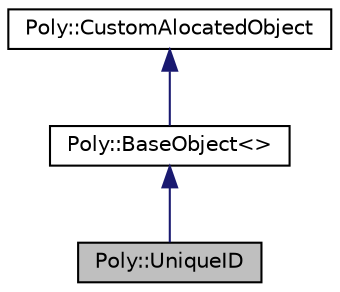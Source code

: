 digraph "Poly::UniqueID"
{
  edge [fontname="Helvetica",fontsize="10",labelfontname="Helvetica",labelfontsize="10"];
  node [fontname="Helvetica",fontsize="10",shape=record];
  Node3 [label="Poly::UniqueID",height=0.2,width=0.4,color="black", fillcolor="grey75", style="filled", fontcolor="black"];
  Node4 -> Node3 [dir="back",color="midnightblue",fontsize="10",style="solid",fontname="Helvetica"];
  Node4 [label="Poly::BaseObject\<\>",height=0.2,width=0.4,color="black", fillcolor="white", style="filled",URL="$class_poly_1_1_base_object.html"];
  Node5 -> Node4 [dir="back",color="midnightblue",fontsize="10",style="solid",fontname="Helvetica"];
  Node5 [label="Poly::CustomAlocatedObject",height=0.2,width=0.4,color="black", fillcolor="white", style="filled",URL="$class_poly_1_1_custom_alocated_object.html"];
}
